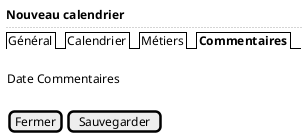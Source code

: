 @startsalt
{
  <b>Nouveau calendrier
  ..
  {/ Général | Calendrier | Métiers | <b>Commentaires }
  .

  { Date Commentaires
  }
  .

  { [Fermer] | [Sauvegarder] }
}
@endsalt